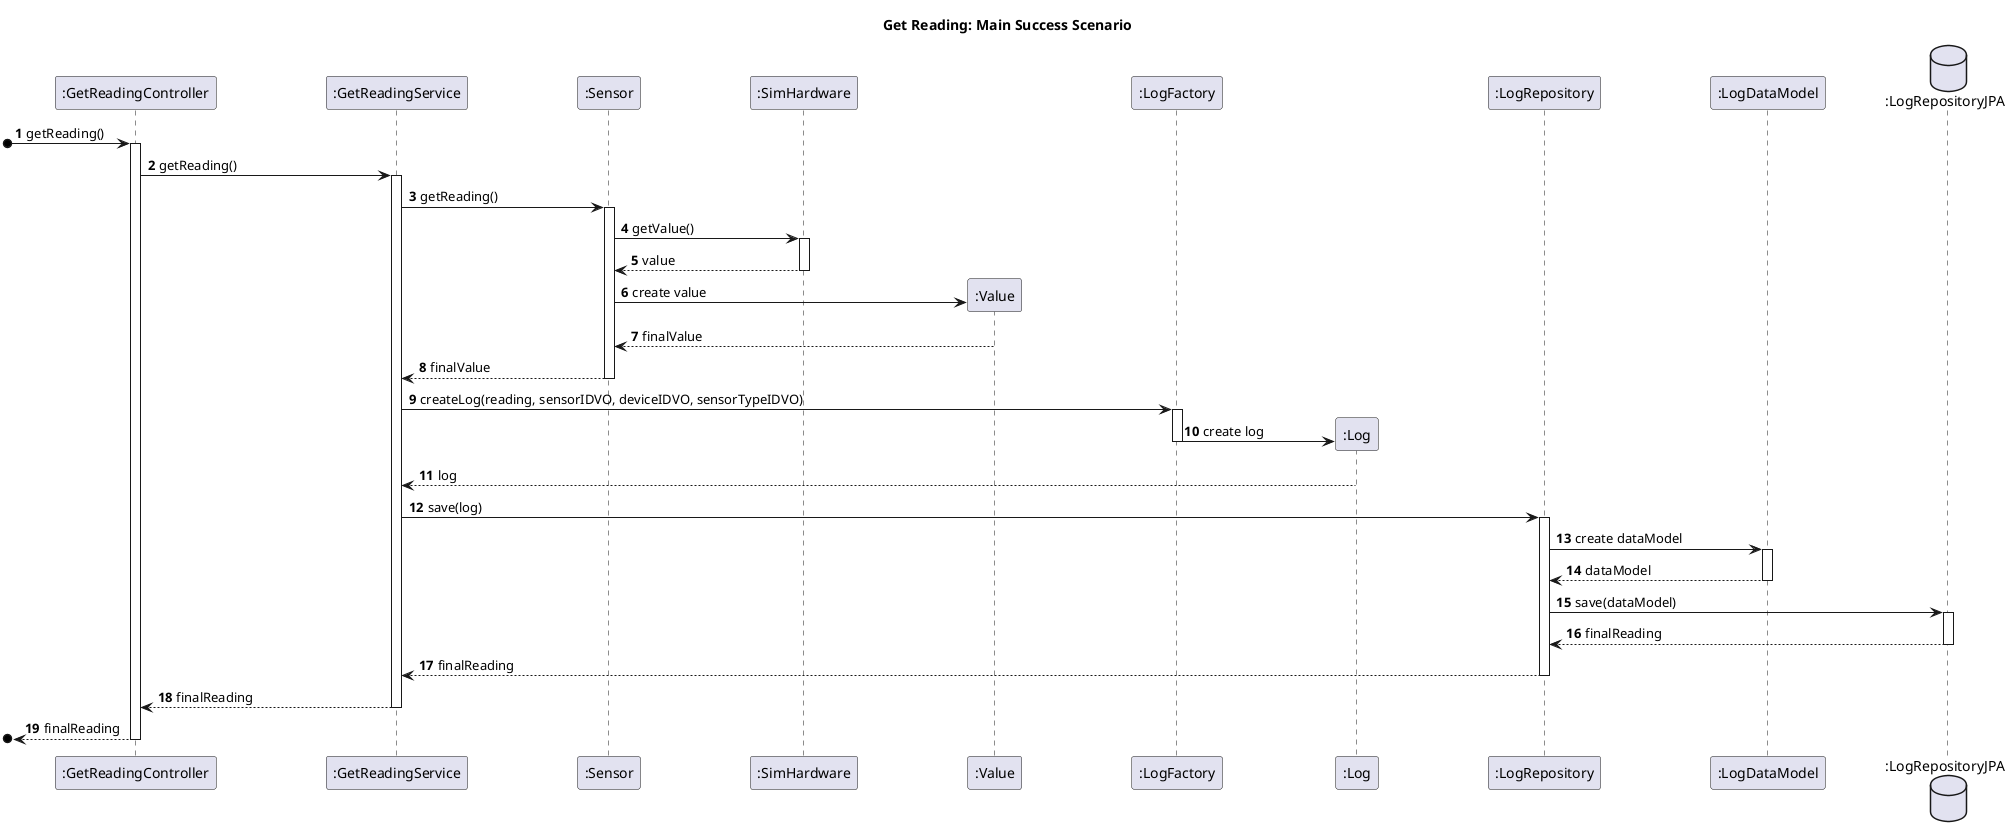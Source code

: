 @startuml
skinparam ParticipantPadding 50
title Get Reading: Main Success Scenario
autonumber

participant ":GetReadingController" as GRC
participant ":GetReadingService" as GRS
participant ":Sensor" as S
participant ":SimHardware" as SM
participant ":Value" as V
participant ":LogFactory" as LF
participant ":Log" as L
participant ":LogRepository" as LR
participant ":LogDataModel" as LDM
database ":LogRepositoryJPA" as LRJPA

[o-> GRC : getReading()
activate GRC
GRC -> GRS : getReading()
activate GRS
GRS -> S : getReading()
activate S
S -> SM : getValue()
activate SM
SM --> S : value
deactivate SM
S -> V** : create value
V --> S : finalValue
S --> GRS : finalValue
deactivate S
GRS -> LF : createLog(reading, sensorIDVO, deviceIDVO, sensorTypeIDVO)
activate LF
LF -> L** : create log
deactivate LF
L --> GRS : log
GRS -> LR : save(log)
activate LR
LR -> LDM : create dataModel
activate LDM
LDM --> LR : dataModel
deactivate LDM
LR -> LRJPA : save(dataModel)
activate LRJPA
LRJPA --> LR : finalReading
deactivate LRJPA
LR --> GRS : finalReading
deactivate LR
GRS --> GRC : finalReading
deactivate GRS
[o<-- GRC : finalReading
deactivate GRC
@enduml